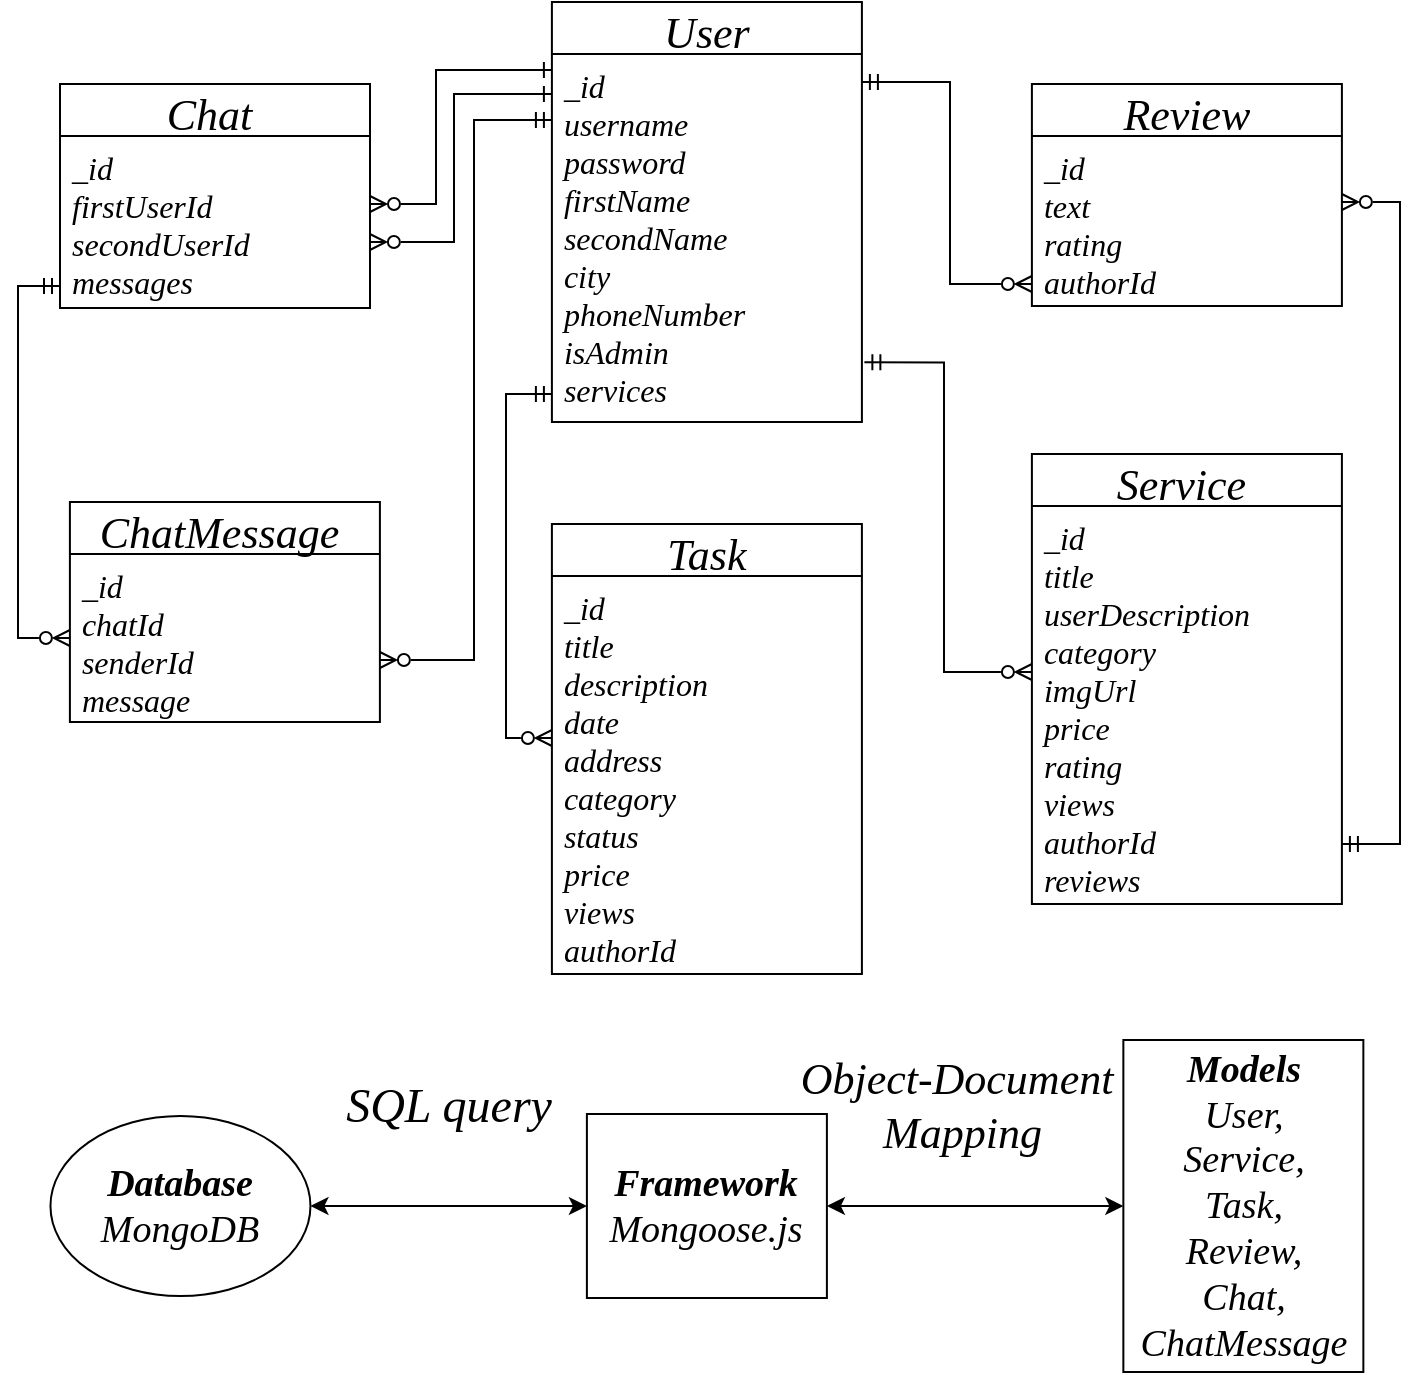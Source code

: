 <mxfile version="21.3.8" type="github">
  <diagram id="C5RBs43oDa-KdzZeNtuy" name="Page-1">
    <mxGraphModel dx="1320" dy="716" grid="0" gridSize="10" guides="1" tooltips="1" connect="1" arrows="1" fold="1" page="1" pageScale="1" pageWidth="1169" pageHeight="827" math="0" shadow="0">
      <root>
        <mxCell id="WIyWlLk6GJQsqaUBKTNV-0" />
        <mxCell id="WIyWlLk6GJQsqaUBKTNV-1" parent="WIyWlLk6GJQsqaUBKTNV-0" />
        <mxCell id="zkfFHV4jXpPFQw0GAbJ--0" value="User" style="swimlane;fontStyle=2;align=center;verticalAlign=middle;childLayout=stackLayout;horizontal=1;startSize=26;horizontalStack=0;resizeParent=1;resizeLast=0;collapsible=1;marginBottom=0;rounded=0;shadow=0;strokeWidth=1;fontFamily=GOST type A Regular;fontSource=https%3A%2F%2Fwebfonts.pro%2Flight-fonts%2F123-gost_type_a.html;fontSize=22;" parent="WIyWlLk6GJQsqaUBKTNV-1" vertex="1">
          <mxGeometry x="502.95" y="25" width="155" height="210" as="geometry">
            <mxRectangle x="441" y="147" width="160" height="26" as="alternateBounds" />
          </mxGeometry>
        </mxCell>
        <mxCell id="zkfFHV4jXpPFQw0GAbJ--1" value="_id&#xa;username&#xa;password&#xa;firstName&#xa;secondName&#xa;city&#xa;phoneNumber&#xa;isAdmin&#xa;services&#xa;tasks" style="text;align=left;verticalAlign=top;spacingLeft=4;spacingRight=4;overflow=hidden;rotatable=0;points=[[0,0.5],[1,0.5]];portConstraint=eastwest;fontColor=default;labelBackgroundColor=#FFFFFF;fontFamily=GOST type A Regular;fontSource=https%3A%2F%2Fwebfonts.pro%2Flight-fonts%2F123-gost_type_a.html;fontSize=16;fontStyle=2" parent="zkfFHV4jXpPFQw0GAbJ--0" vertex="1">
          <mxGeometry y="26" width="155" height="174" as="geometry" />
        </mxCell>
        <mxCell id="zkfFHV4jXpPFQw0GAbJ--6" value="ChatMessage " style="swimlane;fontStyle=2;align=center;verticalAlign=middle;childLayout=stackLayout;horizontal=1;startSize=26;horizontalStack=0;resizeParent=1;resizeLast=0;collapsible=1;marginBottom=0;rounded=0;shadow=0;strokeWidth=1;fontFamily=GOST type A Regular;fontSource=https%3A%2F%2Fwebfonts.pro%2Flight-fonts%2F123-gost_type_a.html;fontSize=22;" parent="WIyWlLk6GJQsqaUBKTNV-1" vertex="1">
          <mxGeometry x="261.95" y="275" width="155" height="110" as="geometry">
            <mxRectangle x="130" y="380" width="160" height="26" as="alternateBounds" />
          </mxGeometry>
        </mxCell>
        <mxCell id="zkfFHV4jXpPFQw0GAbJ--7" value="_id&#xa;chatId&#xa;senderId&#xa;message" style="text;align=left;verticalAlign=top;spacingLeft=4;spacingRight=4;overflow=hidden;rotatable=0;points=[[0,0.5],[1,0.5]];portConstraint=eastwest;fontFamily=GOST type A Regular;fontSource=https%3A%2F%2Fwebfonts.pro%2Flight-fonts%2F123-gost_type_a.html;fontSize=16;fontStyle=2" parent="zkfFHV4jXpPFQw0GAbJ--6" vertex="1">
          <mxGeometry y="26" width="155" height="83" as="geometry" />
        </mxCell>
        <mxCell id="zkfFHV4jXpPFQw0GAbJ--13" value="Review" style="swimlane;fontStyle=2;align=center;verticalAlign=middle;childLayout=stackLayout;horizontal=1;startSize=26;horizontalStack=0;resizeParent=1;resizeLast=0;collapsible=1;marginBottom=0;rounded=0;shadow=0;strokeWidth=1;fontFamily=GOST type A Regular;fontSource=https%3A%2F%2Fwebfonts.pro%2Flight-fonts%2F123-gost_type_a.html;fontSize=22;" parent="WIyWlLk6GJQsqaUBKTNV-1" vertex="1">
          <mxGeometry x="742.95" y="66" width="155" height="111" as="geometry">
            <mxRectangle x="340" y="380" width="170" height="26" as="alternateBounds" />
          </mxGeometry>
        </mxCell>
        <mxCell id="zkfFHV4jXpPFQw0GAbJ--14" value="_id&#xa;text&#xa;rating&#xa;authorId" style="text;align=left;verticalAlign=top;spacingLeft=4;spacingRight=4;overflow=hidden;rotatable=0;points=[[0,0.5],[1,0.5]];portConstraint=eastwest;fontFamily=GOST type A Regular;fontSource=https%3A%2F%2Fwebfonts.pro%2Flight-fonts%2F123-gost_type_a.html;fontSize=16;fontStyle=2" parent="zkfFHV4jXpPFQw0GAbJ--13" vertex="1">
          <mxGeometry y="26" width="155" height="85" as="geometry" />
        </mxCell>
        <mxCell id="zkfFHV4jXpPFQw0GAbJ--17" value="Service " style="swimlane;fontStyle=2;align=center;verticalAlign=middle;childLayout=stackLayout;horizontal=1;startSize=26;horizontalStack=0;resizeParent=1;resizeLast=0;collapsible=1;marginBottom=0;rounded=0;shadow=0;strokeWidth=1;fontFamily=GOST type A Regular;fontSource=https%3A%2F%2Fwebfonts.pro%2Flight-fonts%2F123-gost_type_a.html;fontSize=22;" parent="WIyWlLk6GJQsqaUBKTNV-1" vertex="1">
          <mxGeometry x="742.95" y="251" width="155" height="225" as="geometry">
            <mxRectangle x="550" y="140" width="160" height="26" as="alternateBounds" />
          </mxGeometry>
        </mxCell>
        <mxCell id="zkfFHV4jXpPFQw0GAbJ--25" value="_id&#xa;title&#xa;userDescription&#xa;category&#xa;imgUrl&#xa;price&#xa;rating&#xa;views&#xa;authorId&#xa;reviews" style="text;align=left;verticalAlign=top;spacingLeft=4;spacingRight=4;overflow=hidden;rotatable=0;points=[[0,0.5],[1,0.5]];portConstraint=eastwest;fontFamily=GOST type A Regular;fontSource=https%3A%2F%2Fwebfonts.pro%2Flight-fonts%2F123-gost_type_a.html;fontSize=16;fontStyle=2" parent="zkfFHV4jXpPFQw0GAbJ--17" vertex="1">
          <mxGeometry y="26" width="155" height="199" as="geometry" />
        </mxCell>
        <mxCell id="ptHrVthuVrJp5P6MsZrQ-8" value="Chat " style="swimlane;fontStyle=2;align=center;verticalAlign=middle;childLayout=stackLayout;horizontal=1;startSize=26;horizontalStack=0;resizeParent=1;resizeLast=0;collapsible=1;marginBottom=0;rounded=0;shadow=0;strokeWidth=1;fontFamily=GOST type A Regular;fontSource=https%3A%2F%2Fwebfonts.pro%2Flight-fonts%2F123-gost_type_a.html;fontSize=22;" parent="WIyWlLk6GJQsqaUBKTNV-1" vertex="1">
          <mxGeometry x="257" y="66" width="155" height="112" as="geometry">
            <mxRectangle x="130" y="380" width="160" height="26" as="alternateBounds" />
          </mxGeometry>
        </mxCell>
        <mxCell id="ptHrVthuVrJp5P6MsZrQ-9" value="_id&#xa;firstUserId&#xa;secondUserId&#xa;messages" style="text;align=left;verticalAlign=top;spacingLeft=4;spacingRight=4;overflow=hidden;rotatable=0;points=[[0,0.5],[1,0.5]];portConstraint=eastwest;fontFamily=GOST type A Regular;fontSource=https%3A%2F%2Fwebfonts.pro%2Flight-fonts%2F123-gost_type_a.html;fontSize=16;fontStyle=2" parent="ptHrVthuVrJp5P6MsZrQ-8" vertex="1">
          <mxGeometry y="26" width="155" height="86" as="geometry" />
        </mxCell>
        <mxCell id="ptHrVthuVrJp5P6MsZrQ-11" style="edgeStyle=orthogonalEdgeStyle;rounded=0;orthogonalLoop=1;jettySize=auto;html=1;fontColor=default;fontFamily=GOST type A Regular;fontSource=https%3A%2F%2Fwebfonts.pro%2Flight-fonts%2F123-gost_type_a.html;startArrow=ERmandOne;startFill=0;endArrow=ERzeroToMany;endFill=0;fontSize=16;fontStyle=2" parent="WIyWlLk6GJQsqaUBKTNV-1" source="ptHrVthuVrJp5P6MsZrQ-9" target="zkfFHV4jXpPFQw0GAbJ--7" edge="1">
          <mxGeometry relative="1" as="geometry">
            <Array as="points">
              <mxPoint x="236" y="167" />
              <mxPoint x="236" y="343" />
            </Array>
          </mxGeometry>
        </mxCell>
        <mxCell id="ptHrVthuVrJp5P6MsZrQ-14" style="edgeStyle=orthogonalEdgeStyle;rounded=0;orthogonalLoop=1;jettySize=auto;html=1;fontColor=default;fontFamily=GOST type A Regular;fontSource=https%3A%2F%2Fwebfonts.pro%2Flight-fonts%2F123-gost_type_a.html;fontSize=16;startArrow=ERmandOne;startFill=0;endArrow=ERzeroToMany;endFill=0;exitX=1.008;exitY=0.886;exitDx=0;exitDy=0;exitPerimeter=0;fontStyle=2" parent="WIyWlLk6GJQsqaUBKTNV-1" source="zkfFHV4jXpPFQw0GAbJ--1" target="zkfFHV4jXpPFQw0GAbJ--25" edge="1">
          <mxGeometry relative="1" as="geometry">
            <Array as="points">
              <mxPoint x="699" y="205" />
              <mxPoint x="699" y="360" />
            </Array>
            <mxPoint x="672.95" y="202" as="sourcePoint" />
          </mxGeometry>
        </mxCell>
        <mxCell id="09UJKD5zljSwryMEkHEB-15" value="" style="edgeStyle=orthogonalEdgeStyle;fontSize=16;html=1;endArrow=ERone;startArrow=ERzeroToMany;rounded=0;fontFamily=GOST type A Regular;fontSource=https%3A%2F%2Fwebfonts.pro%2Flight-fonts%2F123-gost_type_a.html;startFill=0;fontStyle=2;endFill=0;" parent="WIyWlLk6GJQsqaUBKTNV-1" source="ptHrVthuVrJp5P6MsZrQ-9" target="zkfFHV4jXpPFQw0GAbJ--1" edge="1">
          <mxGeometry width="100" height="100" relative="1" as="geometry">
            <mxPoint x="584.95" y="292" as="sourcePoint" />
            <mxPoint x="684.95" y="192" as="targetPoint" />
            <Array as="points">
              <mxPoint x="445" y="126" />
              <mxPoint x="445" y="59" />
            </Array>
          </mxGeometry>
        </mxCell>
        <mxCell id="09UJKD5zljSwryMEkHEB-16" value="Task" style="swimlane;fontStyle=2;align=center;verticalAlign=middle;childLayout=stackLayout;horizontal=1;startSize=26;horizontalStack=0;resizeParent=1;resizeLast=0;collapsible=1;marginBottom=0;rounded=0;shadow=0;strokeWidth=1;fontFamily=GOST type A Regular;fontSource=https%3A%2F%2Fwebfonts.pro%2Flight-fonts%2F123-gost_type_a.html;fontSize=22;" parent="WIyWlLk6GJQsqaUBKTNV-1" vertex="1">
          <mxGeometry x="502.95" y="286" width="155" height="225" as="geometry">
            <mxRectangle x="550" y="140" width="160" height="26" as="alternateBounds" />
          </mxGeometry>
        </mxCell>
        <mxCell id="09UJKD5zljSwryMEkHEB-17" value="_id&#xa;title&#xa;description&#xa;date&#xa;address&#xa;category&#xa;status&#xa;price&#xa;views&#xa;authorId" style="text;align=left;verticalAlign=top;spacingLeft=4;spacingRight=4;overflow=hidden;rotatable=0;points=[[0,0.5],[1,0.5]];portConstraint=eastwest;fontFamily=GOST type A Regular;fontSource=https%3A%2F%2Fwebfonts.pro%2Flight-fonts%2F123-gost_type_a.html;fontSize=16;fontStyle=2" parent="09UJKD5zljSwryMEkHEB-16" vertex="1">
          <mxGeometry y="26" width="155" height="199" as="geometry" />
        </mxCell>
        <mxCell id="jdmytNQlxL5rp2lW7gn1-0" style="edgeStyle=orthogonalEdgeStyle;rounded=0;orthogonalLoop=1;jettySize=auto;html=1;fontColor=default;fontFamily=GOST type A Regular;fontSource=https%3A%2F%2Fwebfonts.pro%2Flight-fonts%2F123-gost_type_a.html;fontSize=16;startArrow=ERmandOne;startFill=0;endArrow=ERzeroToMany;endFill=0;fontStyle=2" parent="WIyWlLk6GJQsqaUBKTNV-1" source="zkfFHV4jXpPFQw0GAbJ--0" target="09UJKD5zljSwryMEkHEB-16" edge="1">
          <mxGeometry relative="1" as="geometry">
            <Array as="points">
              <mxPoint x="480" y="221" />
              <mxPoint x="480" y="393" />
            </Array>
            <mxPoint x="661.95" y="215" as="sourcePoint" />
            <mxPoint x="792.95" y="355" as="targetPoint" />
          </mxGeometry>
        </mxCell>
        <mxCell id="jdmytNQlxL5rp2lW7gn1-1" style="edgeStyle=orthogonalEdgeStyle;rounded=0;orthogonalLoop=1;jettySize=auto;html=1;fontColor=default;fontFamily=GOST type A Regular;fontSource=https%3A%2F%2Fwebfonts.pro%2Flight-fonts%2F123-gost_type_a.html;fontSize=16;startArrow=ERmandOne;startFill=0;endArrow=ERzeroToMany;endFill=0;fontStyle=2" parent="WIyWlLk6GJQsqaUBKTNV-1" source="zkfFHV4jXpPFQw0GAbJ--25" target="zkfFHV4jXpPFQw0GAbJ--13" edge="1">
          <mxGeometry relative="1" as="geometry">
            <Array as="points">
              <mxPoint x="927" y="446" />
              <mxPoint x="927" y="125" />
            </Array>
            <mxPoint x="661.95" y="215" as="sourcePoint" />
            <mxPoint x="752.95" y="374" as="targetPoint" />
          </mxGeometry>
        </mxCell>
        <mxCell id="jdmytNQlxL5rp2lW7gn1-3" style="edgeStyle=orthogonalEdgeStyle;rounded=0;orthogonalLoop=1;jettySize=auto;html=1;fontFamily=GOST type A Regular;fontSource=https%3A%2F%2Fwebfonts.pro%2Flight-fonts%2F123-gost_type_a.html;fontSize=19;startArrow=classic;startFill=1;endArrow=classic;endFill=1;" parent="WIyWlLk6GJQsqaUBKTNV-1" source="jdmytNQlxL5rp2lW7gn1-4" target="jdmytNQlxL5rp2lW7gn1-7" edge="1">
          <mxGeometry relative="1" as="geometry">
            <Array as="points" />
          </mxGeometry>
        </mxCell>
        <mxCell id="jdmytNQlxL5rp2lW7gn1-4" value="&lt;span style=&quot;font-size: 19px;&quot;&gt;&lt;b style=&quot;font-size: 19px;&quot;&gt;Database&lt;/b&gt;&lt;br style=&quot;font-size: 19px;&quot;&gt;MongoDB&lt;br style=&quot;font-size: 19px;&quot;&gt;&lt;/span&gt;" style="ellipse;whiteSpace=wrap;html=1;fontSize=19;fontFamily=GOST type A Regular;fontSource=https%3A%2F%2Fwebfonts.pro%2Flight-fonts%2F123-gost_type_a.html;fontStyle=2" parent="WIyWlLk6GJQsqaUBKTNV-1" vertex="1">
          <mxGeometry x="252.23" y="582" width="130" height="90" as="geometry" />
        </mxCell>
        <mxCell id="jdmytNQlxL5rp2lW7gn1-5" value="&lt;font style=&quot;font-size: 19px;&quot;&gt;&lt;span style=&quot;font-size: 19px;&quot;&gt;&lt;b style=&quot;font-size: 19px;&quot;&gt;Models&lt;/b&gt;&lt;/span&gt;&lt;/font&gt;&lt;br style=&quot;font-size: 19px;&quot;&gt;&lt;font style=&quot;font-size: 19px;&quot;&gt;&lt;span style=&quot;font-size: 19px;&quot;&gt;User,&lt;br style=&quot;font-size: 19px;&quot;&gt;Service,&lt;br style=&quot;font-size: 19px;&quot;&gt;Task,&lt;br style=&quot;font-size: 19px;&quot;&gt;Review,&lt;br style=&quot;font-size: 19px;&quot;&gt;Chat,&lt;br style=&quot;font-size: 19px;&quot;&gt;ChatMessage&lt;br style=&quot;font-size: 19px;&quot;&gt;&lt;/span&gt;&lt;/font&gt;" style="rounded=0;whiteSpace=wrap;html=1;fontFamily=GOST type A Regular;fontSource=https%3A%2F%2Fwebfonts.pro%2Flight-fonts%2F123-gost_type_a.html;fontStyle=2;fontSize=19;" parent="WIyWlLk6GJQsqaUBKTNV-1" vertex="1">
          <mxGeometry x="788.68" y="544" width="120" height="166" as="geometry" />
        </mxCell>
        <mxCell id="jdmytNQlxL5rp2lW7gn1-6" style="edgeStyle=orthogonalEdgeStyle;rounded=0;orthogonalLoop=1;jettySize=auto;html=1;exitX=1;exitY=0.5;exitDx=0;exitDy=0;entryX=0;entryY=0.5;entryDx=0;entryDy=0;fontFamily=GOST type A Regular;fontSource=https%3A%2F%2Fwebfonts.pro%2Flight-fonts%2F123-gost_type_a.html;fontSize=19;startArrow=classic;startFill=1;endArrow=classic;endFill=1;" parent="WIyWlLk6GJQsqaUBKTNV-1" source="jdmytNQlxL5rp2lW7gn1-7" target="jdmytNQlxL5rp2lW7gn1-5" edge="1">
          <mxGeometry relative="1" as="geometry" />
        </mxCell>
        <mxCell id="jdmytNQlxL5rp2lW7gn1-7" value="&lt;font style=&quot;font-size: 19px;&quot;&gt;&lt;span style=&quot;font-size: 19px;&quot;&gt;&lt;b style=&quot;font-size: 19px;&quot;&gt;Framework &lt;/b&gt;Mongoose.js&lt;br style=&quot;font-size: 19px;&quot;&gt;&lt;/span&gt;&lt;/font&gt;" style="rounded=0;whiteSpace=wrap;html=1;fontFamily=GOST type A Regular;fontSource=https%3A%2F%2Fwebfonts.pro%2Flight-fonts%2F123-gost_type_a.html;fontStyle=2;fontSize=19;" parent="WIyWlLk6GJQsqaUBKTNV-1" vertex="1">
          <mxGeometry x="520.45" y="581" width="120" height="92" as="geometry" />
        </mxCell>
        <mxCell id="jdmytNQlxL5rp2lW7gn1-8" value="Object-Document&lt;br style=&quot;font-size: 22px;&quot;&gt;&amp;nbsp;Mapping" style="text;html=1;align=center;verticalAlign=middle;resizable=0;points=[];autosize=1;strokeColor=none;fillColor=none;fontSize=22;fontFamily=GOST type A Regular;fontSource=https%3A%2F%2Fwebfonts.pro%2Flight-fonts%2F123-gost_type_a.html;fontStyle=2" parent="WIyWlLk6GJQsqaUBKTNV-1" vertex="1">
          <mxGeometry x="618.0" y="544" width="174" height="65" as="geometry" />
        </mxCell>
        <mxCell id="jdmytNQlxL5rp2lW7gn1-9" value="&lt;font style=&quot;font-size: 24px;&quot;&gt;&amp;nbsp;SQL query&lt;/font&gt;" style="text;html=1;align=center;verticalAlign=middle;resizable=0;points=[];autosize=1;strokeColor=none;fillColor=none;fontSize=24;fontFamily=GOST type A Regular;fontSource=https%3A%2F%2Fwebfonts.pro%2Flight-fonts%2F123-gost_type_a.html;fontStyle=2" parent="WIyWlLk6GJQsqaUBKTNV-1" vertex="1">
          <mxGeometry x="384" y="556" width="127" height="41" as="geometry" />
        </mxCell>
        <mxCell id="jdmytNQlxL5rp2lW7gn1-10" style="edgeStyle=orthogonalEdgeStyle;rounded=0;orthogonalLoop=1;jettySize=auto;html=1;fontColor=default;fontFamily=GOST type A Regular;fontSource=https%3A%2F%2Fwebfonts.pro%2Flight-fonts%2F123-gost_type_a.html;fontSize=16;startArrow=ERzeroToMany;startFill=0;endArrow=ERmandOne;endFill=0;fontStyle=2" parent="WIyWlLk6GJQsqaUBKTNV-1" source="zkfFHV4jXpPFQw0GAbJ--14" target="zkfFHV4jXpPFQw0GAbJ--1" edge="1">
          <mxGeometry relative="1" as="geometry">
            <Array as="points">
              <mxPoint x="702" y="166" />
              <mxPoint x="702" y="65" />
            </Array>
            <mxPoint x="669" y="215" as="sourcePoint" />
            <mxPoint x="753" y="367" as="targetPoint" />
          </mxGeometry>
        </mxCell>
        <mxCell id="agAgCuhw3A-59575QKTY-0" style="edgeStyle=orthogonalEdgeStyle;rounded=0;orthogonalLoop=1;jettySize=auto;html=1;fontColor=default;fontFamily=GOST type A Regular;fontSource=https%3A%2F%2Fwebfonts.pro%2Flight-fonts%2F123-gost_type_a.html;startArrow=ERzeroToMany;startFill=0;endArrow=ERmandOne;endFill=0;fontSize=16;fontStyle=2" parent="WIyWlLk6GJQsqaUBKTNV-1" source="zkfFHV4jXpPFQw0GAbJ--7" target="zkfFHV4jXpPFQw0GAbJ--1" edge="1">
          <mxGeometry relative="1" as="geometry">
            <Array as="points">
              <mxPoint x="464" y="354" />
              <mxPoint x="464" y="84" />
            </Array>
            <mxPoint x="267" y="165" as="sourcePoint" />
            <mxPoint x="272" y="353" as="targetPoint" />
          </mxGeometry>
        </mxCell>
        <mxCell id="N8dNaftj8vne8-FQvBUN-0" value="" style="edgeStyle=orthogonalEdgeStyle;fontSize=16;html=1;endArrow=ERone;startArrow=ERzeroToMany;rounded=0;fontFamily=GOST type A Regular;fontSource=https%3A%2F%2Fwebfonts.pro%2Flight-fonts%2F123-gost_type_a.html;startFill=0;fontStyle=2;endFill=0;" edge="1" parent="WIyWlLk6GJQsqaUBKTNV-1" target="zkfFHV4jXpPFQw0GAbJ--1">
          <mxGeometry width="100" height="100" relative="1" as="geometry">
            <mxPoint x="411.95" y="145" as="sourcePoint" />
            <mxPoint x="502.95" y="81" as="targetPoint" />
            <Array as="points">
              <mxPoint x="454" y="145" />
              <mxPoint x="454" y="71" />
            </Array>
          </mxGeometry>
        </mxCell>
      </root>
    </mxGraphModel>
  </diagram>
</mxfile>
